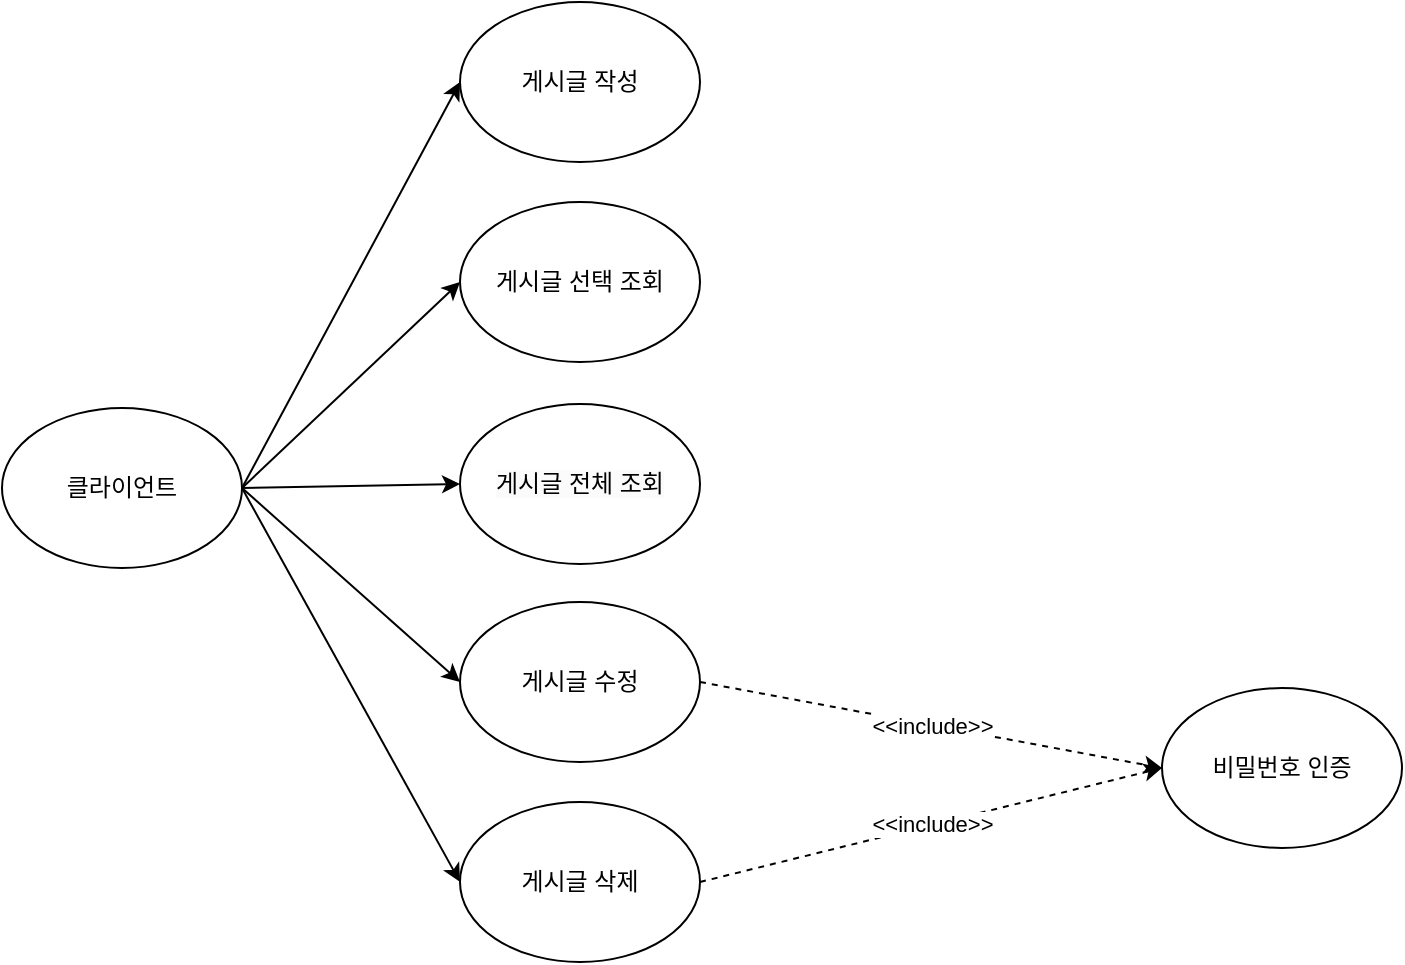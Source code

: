 <mxfile version="23.1.5" type="github">
  <diagram name="페이지-1" id="nMyIBUkEVWgzLtlZiF8V">
    <mxGraphModel dx="278" dy="556" grid="1" gridSize="10" guides="1" tooltips="1" connect="1" arrows="1" fold="1" page="1" pageScale="1" pageWidth="827" pageHeight="1169" math="0" shadow="0">
      <root>
        <mxCell id="0" />
        <mxCell id="1" parent="0" />
        <mxCell id="QpIzt2UrSME0j5kqxRWE-1" value="게시글 작성" style="ellipse;whiteSpace=wrap;html=1;" vertex="1" parent="1">
          <mxGeometry x="319" y="47" width="120" height="80" as="geometry" />
        </mxCell>
        <mxCell id="QpIzt2UrSME0j5kqxRWE-17" value="&amp;lt;&amp;lt;include&amp;gt;&amp;gt;" style="rounded=0;orthogonalLoop=1;jettySize=auto;html=1;exitX=1;exitY=0.5;exitDx=0;exitDy=0;entryX=0;entryY=0.5;entryDx=0;entryDy=0;dashed=1;" edge="1" parent="1" source="QpIzt2UrSME0j5kqxRWE-2" target="QpIzt2UrSME0j5kqxRWE-8">
          <mxGeometry relative="1" as="geometry" />
        </mxCell>
        <mxCell id="QpIzt2UrSME0j5kqxRWE-2" value="게시글 삭제" style="ellipse;whiteSpace=wrap;html=1;" vertex="1" parent="1">
          <mxGeometry x="319" y="447" width="120" height="80" as="geometry" />
        </mxCell>
        <mxCell id="QpIzt2UrSME0j5kqxRWE-16" value="&amp;lt;&amp;lt;include&amp;gt;&amp;gt;" style="rounded=0;orthogonalLoop=1;jettySize=auto;html=1;exitX=1;exitY=0.5;exitDx=0;exitDy=0;entryX=0;entryY=0.5;entryDx=0;entryDy=0;dashed=1;" edge="1" parent="1" source="QpIzt2UrSME0j5kqxRWE-3" target="QpIzt2UrSME0j5kqxRWE-8">
          <mxGeometry relative="1" as="geometry" />
        </mxCell>
        <mxCell id="QpIzt2UrSME0j5kqxRWE-3" value="게시글 수정" style="ellipse;whiteSpace=wrap;html=1;" vertex="1" parent="1">
          <mxGeometry x="319" y="347" width="120" height="80" as="geometry" />
        </mxCell>
        <mxCell id="QpIzt2UrSME0j5kqxRWE-4" value="&lt;span style=&quot;color: rgb(0, 0, 0); font-family: Helvetica; font-size: 12px; font-style: normal; font-variant-ligatures: normal; font-variant-caps: normal; font-weight: 400; letter-spacing: normal; orphans: 2; text-align: center; text-indent: 0px; text-transform: none; widows: 2; word-spacing: 0px; -webkit-text-stroke-width: 0px; background-color: rgb(251, 251, 251); text-decoration-thickness: initial; text-decoration-style: initial; text-decoration-color: initial; float: none; display: inline !important;&quot;&gt;게시글 전체 조회&lt;/span&gt;" style="ellipse;whiteSpace=wrap;html=1;" vertex="1" parent="1">
          <mxGeometry x="319" y="248" width="120" height="80" as="geometry" />
        </mxCell>
        <mxCell id="QpIzt2UrSME0j5kqxRWE-5" value="게시글 선택 조회" style="ellipse;whiteSpace=wrap;html=1;" vertex="1" parent="1">
          <mxGeometry x="319" y="147" width="120" height="80" as="geometry" />
        </mxCell>
        <mxCell id="QpIzt2UrSME0j5kqxRWE-11" style="rounded=0;orthogonalLoop=1;jettySize=auto;html=1;entryX=0;entryY=0.5;entryDx=0;entryDy=0;" edge="1" parent="1" target="QpIzt2UrSME0j5kqxRWE-1">
          <mxGeometry relative="1" as="geometry">
            <mxPoint x="210" y="290" as="sourcePoint" />
          </mxGeometry>
        </mxCell>
        <mxCell id="QpIzt2UrSME0j5kqxRWE-12" style="rounded=0;orthogonalLoop=1;jettySize=auto;html=1;exitX=1;exitY=0.5;exitDx=0;exitDy=0;entryX=0;entryY=0.5;entryDx=0;entryDy=0;" edge="1" parent="1" source="QpIzt2UrSME0j5kqxRWE-6" target="QpIzt2UrSME0j5kqxRWE-5">
          <mxGeometry relative="1" as="geometry" />
        </mxCell>
        <mxCell id="QpIzt2UrSME0j5kqxRWE-14" style="rounded=0;orthogonalLoop=1;jettySize=auto;html=1;exitX=1;exitY=0.5;exitDx=0;exitDy=0;entryX=0;entryY=0.5;entryDx=0;entryDy=0;" edge="1" parent="1" source="QpIzt2UrSME0j5kqxRWE-6" target="QpIzt2UrSME0j5kqxRWE-3">
          <mxGeometry relative="1" as="geometry" />
        </mxCell>
        <mxCell id="QpIzt2UrSME0j5kqxRWE-15" style="rounded=0;orthogonalLoop=1;jettySize=auto;html=1;exitX=1;exitY=0.5;exitDx=0;exitDy=0;entryX=0;entryY=0.5;entryDx=0;entryDy=0;" edge="1" parent="1" source="QpIzt2UrSME0j5kqxRWE-6" target="QpIzt2UrSME0j5kqxRWE-2">
          <mxGeometry relative="1" as="geometry" />
        </mxCell>
        <mxCell id="QpIzt2UrSME0j5kqxRWE-6" value="클라이언트" style="ellipse;whiteSpace=wrap;html=1;" vertex="1" parent="1">
          <mxGeometry x="90" y="250" width="120" height="80" as="geometry" />
        </mxCell>
        <mxCell id="QpIzt2UrSME0j5kqxRWE-7" style="edgeStyle=orthogonalEdgeStyle;rounded=0;orthogonalLoop=1;jettySize=auto;html=1;exitX=0.5;exitY=1;exitDx=0;exitDy=0;" edge="1" parent="1" source="QpIzt2UrSME0j5kqxRWE-3" target="QpIzt2UrSME0j5kqxRWE-3">
          <mxGeometry relative="1" as="geometry" />
        </mxCell>
        <mxCell id="QpIzt2UrSME0j5kqxRWE-8" value="비밀번호 인증" style="ellipse;whiteSpace=wrap;html=1;" vertex="1" parent="1">
          <mxGeometry x="670" y="390" width="120" height="80" as="geometry" />
        </mxCell>
        <mxCell id="QpIzt2UrSME0j5kqxRWE-13" style="rounded=0;orthogonalLoop=1;jettySize=auto;html=1;exitX=1;exitY=0.5;exitDx=0;exitDy=0;entryX=0;entryY=0.5;entryDx=0;entryDy=0;" edge="1" parent="1" source="QpIzt2UrSME0j5kqxRWE-6" target="QpIzt2UrSME0j5kqxRWE-4">
          <mxGeometry relative="1" as="geometry" />
        </mxCell>
      </root>
    </mxGraphModel>
  </diagram>
</mxfile>
